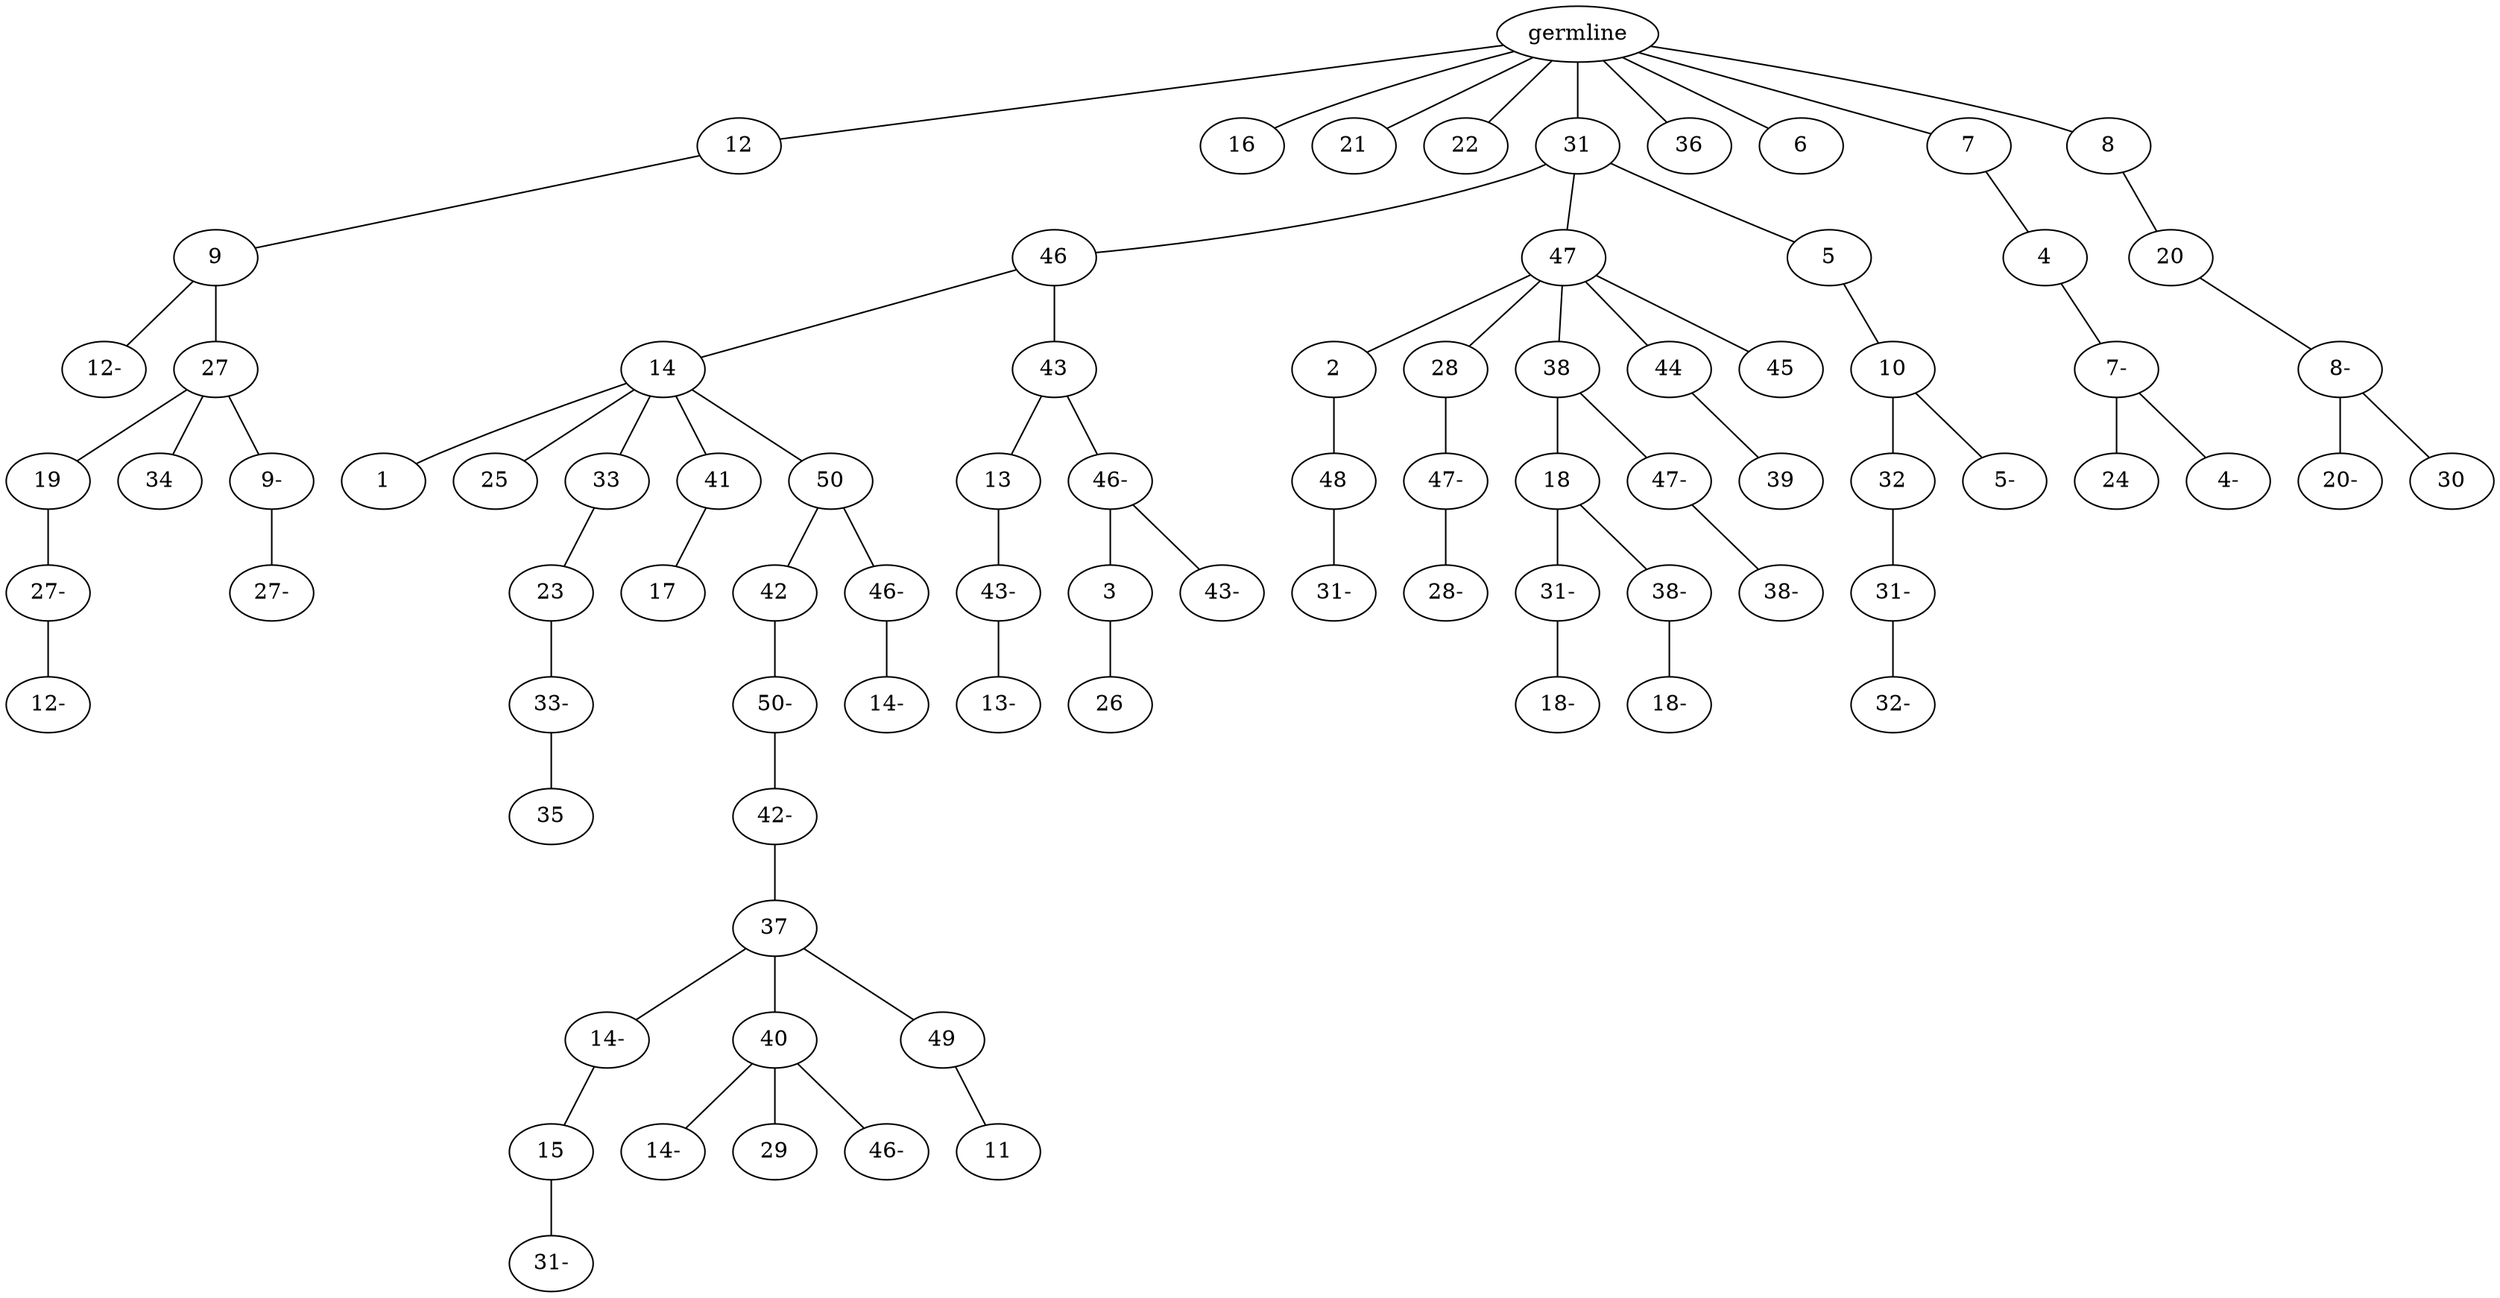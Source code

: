 graph tree {
    "140540833151968" [label="germline"];
    "140540833130960" [label="12"];
    "140540833129472" [label="9"];
    "140540833118336" [label="12-"];
    "140540833118384" [label="27"];
    "140540833120112" [label="19"];
    "140540833162624" [label="27-"];
    "140540833096608" [label="12-"];
    "140540833161952" [label="34"];
    "140540833164016" [label="9-"];
    "140540833097664" [label="27-"];
    "140540832969728" [label="16"];
    "140540833131680" [label="21"];
    "140540833163392" [label="22"];
    "140540833132112" [label="31"];
    "140540833118048" [label="46"];
    "140540833096752" [label="14"];
    "140540833095936" [label="1"];
    "140540833099296" [label="25"];
    "140540832385440" [label="33"];
    "140540832384624" [label="23"];
    "140540832386880" [label="33-"];
    "140540832383136" [label="35"];
    "140540832384384" [label="41"];
    "140540832386448" [label="17"];
    "140540832384144" [label="50"];
    "140540832386976" [label="42"];
    "140540832386544" [label="50-"];
    "140540832383568" [label="42-"];
    "140540832384000" [label="37"];
    "140540832385680" [label="14-"];
    "140540832384960" [label="15"];
    "140540831294944" [label="31-"];
    "140540832383664" [label="40"];
    "140540832384720" [label="14-"];
    "140540832383520" [label="29"];
    "140540832386208" [label="46-"];
    "140540832385008" [label="49"];
    "140540832384576" [label="11"];
    "140540832385968" [label="46-"];
    "140540832385776" [label="14-"];
    "140540833097232" [label="43"];
    "140540832383040" [label="13"];
    "140540832383184" [label="43-"];
    "140540832386112" [label="13-"];
    "140540832384816" [label="46-"];
    "140540832383856" [label="3"];
    "140540832383376" [label="26"];
    "140540832384672" [label="43-"];
    "140540831953632" [label="47"];
    "140540833097184" [label="2"];
    "140540832386592" [label="48"];
    "140540832385344" [label="31-"];
    "140540832385200" [label="28"];
    "140540832385392" [label="47-"];
    "140540832385104" [label="28-"];
    "140540832385920" [label="38"];
    "140540832384048" [label="18"];
    "140540832372384" [label="31-"];
    "140540832372720" [label="18-"];
    "140540832372912" [label="38-"];
    "140540832372576" [label="18-"];
    "140540832383616" [label="47-"];
    "140540832371088" [label="38-"];
    "140540832385248" [label="44"];
    "140540832374352" [label="39"];
    "140540832386016" [label="45"];
    "140540833118096" [label="5"];
    "140540832383952" [label="10"];
    "140540832372288" [label="32"];
    "140540832373872" [label="31-"];
    "140540832373728" [label="32-"];
    "140540832373440" [label="5-"];
    "140540833131872" [label="36"];
    "140540833130048" [label="6"];
    "140540833097376" [label="7"];
    "140540832371952" [label="4"];
    "140540832373584" [label="7-"];
    "140540832370848" [label="24"];
    "140540832399856" [label="4-"];
    "140540832386160" [label="8"];
    "140540832371664" [label="20"];
    "140540832372864" [label="8-"];
    "140540832373344" [label="20-"];
    "140540832373632" [label="30"];
    "140540833151968" -- "140540833130960";
    "140540833151968" -- "140540832969728";
    "140540833151968" -- "140540833131680";
    "140540833151968" -- "140540833163392";
    "140540833151968" -- "140540833132112";
    "140540833151968" -- "140540833131872";
    "140540833151968" -- "140540833130048";
    "140540833151968" -- "140540833097376";
    "140540833151968" -- "140540832386160";
    "140540833130960" -- "140540833129472";
    "140540833129472" -- "140540833118336";
    "140540833129472" -- "140540833118384";
    "140540833118384" -- "140540833120112";
    "140540833118384" -- "140540833161952";
    "140540833118384" -- "140540833164016";
    "140540833120112" -- "140540833162624";
    "140540833162624" -- "140540833096608";
    "140540833164016" -- "140540833097664";
    "140540833132112" -- "140540833118048";
    "140540833132112" -- "140540831953632";
    "140540833132112" -- "140540833118096";
    "140540833118048" -- "140540833096752";
    "140540833118048" -- "140540833097232";
    "140540833096752" -- "140540833095936";
    "140540833096752" -- "140540833099296";
    "140540833096752" -- "140540832385440";
    "140540833096752" -- "140540832384384";
    "140540833096752" -- "140540832384144";
    "140540832385440" -- "140540832384624";
    "140540832384624" -- "140540832386880";
    "140540832386880" -- "140540832383136";
    "140540832384384" -- "140540832386448";
    "140540832384144" -- "140540832386976";
    "140540832384144" -- "140540832385968";
    "140540832386976" -- "140540832386544";
    "140540832386544" -- "140540832383568";
    "140540832383568" -- "140540832384000";
    "140540832384000" -- "140540832385680";
    "140540832384000" -- "140540832383664";
    "140540832384000" -- "140540832385008";
    "140540832385680" -- "140540832384960";
    "140540832384960" -- "140540831294944";
    "140540832383664" -- "140540832384720";
    "140540832383664" -- "140540832383520";
    "140540832383664" -- "140540832386208";
    "140540832385008" -- "140540832384576";
    "140540832385968" -- "140540832385776";
    "140540833097232" -- "140540832383040";
    "140540833097232" -- "140540832384816";
    "140540832383040" -- "140540832383184";
    "140540832383184" -- "140540832386112";
    "140540832384816" -- "140540832383856";
    "140540832384816" -- "140540832384672";
    "140540832383856" -- "140540832383376";
    "140540831953632" -- "140540833097184";
    "140540831953632" -- "140540832385200";
    "140540831953632" -- "140540832385920";
    "140540831953632" -- "140540832385248";
    "140540831953632" -- "140540832386016";
    "140540833097184" -- "140540832386592";
    "140540832386592" -- "140540832385344";
    "140540832385200" -- "140540832385392";
    "140540832385392" -- "140540832385104";
    "140540832385920" -- "140540832384048";
    "140540832385920" -- "140540832383616";
    "140540832384048" -- "140540832372384";
    "140540832384048" -- "140540832372912";
    "140540832372384" -- "140540832372720";
    "140540832372912" -- "140540832372576";
    "140540832383616" -- "140540832371088";
    "140540832385248" -- "140540832374352";
    "140540833118096" -- "140540832383952";
    "140540832383952" -- "140540832372288";
    "140540832383952" -- "140540832373440";
    "140540832372288" -- "140540832373872";
    "140540832373872" -- "140540832373728";
    "140540833097376" -- "140540832371952";
    "140540832371952" -- "140540832373584";
    "140540832373584" -- "140540832370848";
    "140540832373584" -- "140540832399856";
    "140540832386160" -- "140540832371664";
    "140540832371664" -- "140540832372864";
    "140540832372864" -- "140540832373344";
    "140540832372864" -- "140540832373632";
}
